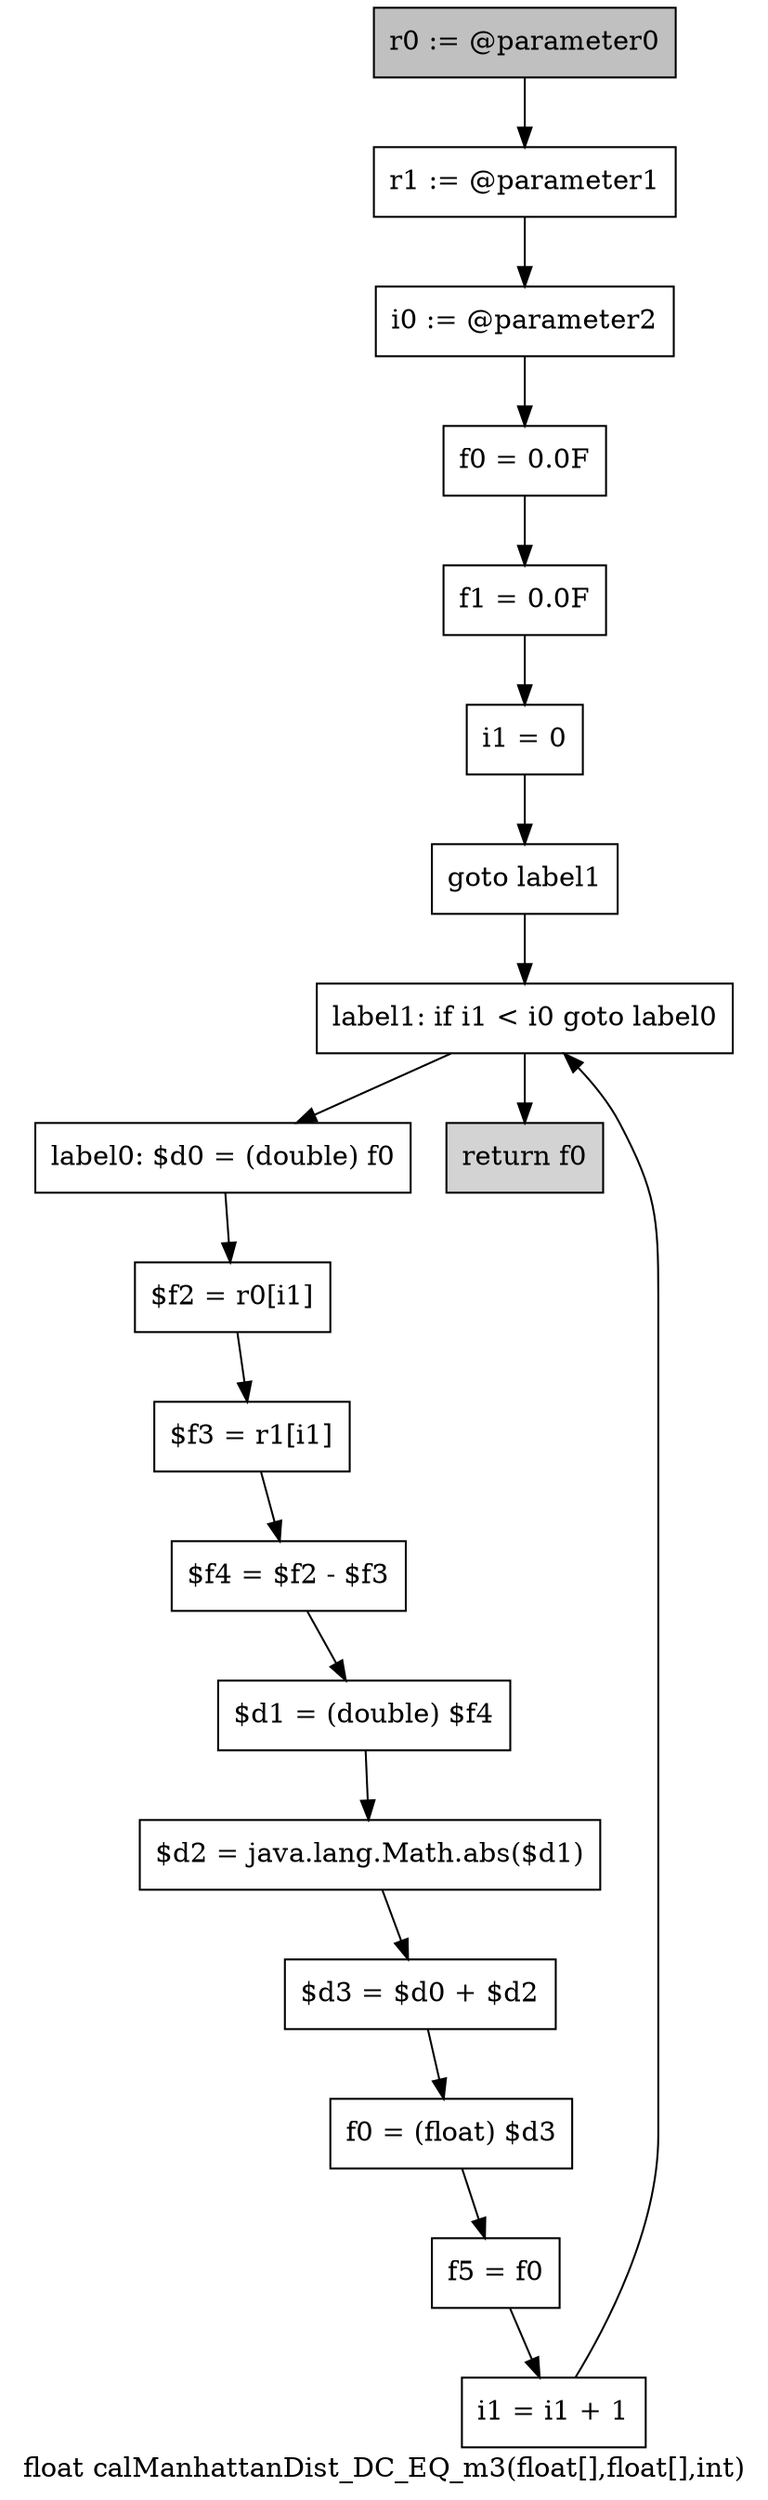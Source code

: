 digraph "float calManhattanDist_DC_EQ_m3(float[],float[],int)" {
    label="float calManhattanDist_DC_EQ_m3(float[],float[],int)";
    node [shape=box];
    "0" [style=filled,fillcolor=gray,label="r0 := @parameter0",];
    "1" [label="r1 := @parameter1",];
    "0"->"1";
    "2" [label="i0 := @parameter2",];
    "1"->"2";
    "3" [label="f0 = 0.0F",];
    "2"->"3";
    "4" [label="f1 = 0.0F",];
    "3"->"4";
    "5" [label="i1 = 0",];
    "4"->"5";
    "6" [label="goto label1",];
    "5"->"6";
    "17" [label="label1: if i1 < i0 goto label0",];
    "6"->"17";
    "7" [label="label0: $d0 = (double) f0",];
    "8" [label="$f2 = r0[i1]",];
    "7"->"8";
    "9" [label="$f3 = r1[i1]",];
    "8"->"9";
    "10" [label="$f4 = $f2 - $f3",];
    "9"->"10";
    "11" [label="$d1 = (double) $f4",];
    "10"->"11";
    "12" [label="$d2 = java.lang.Math.abs($d1)",];
    "11"->"12";
    "13" [label="$d3 = $d0 + $d2",];
    "12"->"13";
    "14" [label="f0 = (float) $d3",];
    "13"->"14";
    "15" [label="f5 = f0",];
    "14"->"15";
    "16" [label="i1 = i1 + 1",];
    "15"->"16";
    "16"->"17";
    "17"->"7";
    "18" [style=filled,fillcolor=lightgray,label="return f0",];
    "17"->"18";
}

